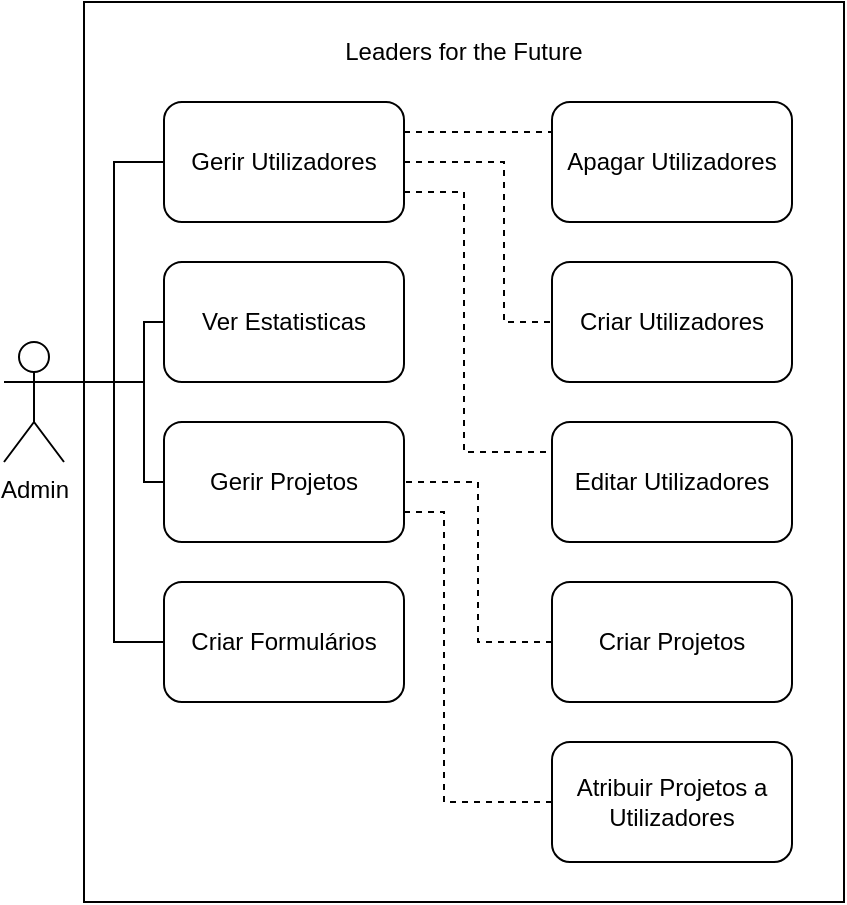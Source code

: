 <mxfile version="19.0.2" type="device" pages="3"><diagram id="U-ZEHyni_h0DYaKGTUfE" name="Admin"><mxGraphModel dx="1408" dy="859" grid="1" gridSize="10" guides="1" tooltips="1" connect="1" arrows="1" fold="1" page="1" pageScale="1" pageWidth="827" pageHeight="1169" math="0" shadow="0"><root><mxCell id="0"/><mxCell id="1" parent="0"/><mxCell id="bHMmHUylxEaAo6EBBrnD-24" value="" style="rounded=0;whiteSpace=wrap;html=1;" parent="1" vertex="1"><mxGeometry x="60" y="10" width="380" height="450" as="geometry"/></mxCell><mxCell id="bHMmHUylxEaAo6EBBrnD-3" value="Admin" style="shape=umlActor;verticalLabelPosition=bottom;verticalAlign=top;html=1;outlineConnect=0;" parent="1" vertex="1"><mxGeometry x="20" y="180" width="30" height="60" as="geometry"/></mxCell><mxCell id="bHMmHUylxEaAo6EBBrnD-8" style="edgeStyle=orthogonalEdgeStyle;rounded=0;orthogonalLoop=1;jettySize=auto;html=1;exitX=0;exitY=0.5;exitDx=0;exitDy=0;endArrow=none;endFill=0;" parent="1" source="bHMmHUylxEaAo6EBBrnD-4" edge="1"><mxGeometry relative="1" as="geometry"><mxPoint x="50" y="200" as="targetPoint"/><Array as="points"><mxPoint x="75" y="90"/><mxPoint x="75" y="200"/></Array></mxGeometry></mxCell><mxCell id="bHMmHUylxEaAo6EBBrnD-9" style="edgeStyle=orthogonalEdgeStyle;rounded=0;orthogonalLoop=1;jettySize=auto;html=1;exitX=1;exitY=0.25;exitDx=0;exitDy=0;entryX=0;entryY=0.25;entryDx=0;entryDy=0;endArrow=none;endFill=0;dashed=1;" parent="1" source="bHMmHUylxEaAo6EBBrnD-4" target="bHMmHUylxEaAo6EBBrnD-5" edge="1"><mxGeometry relative="1" as="geometry"/></mxCell><mxCell id="bHMmHUylxEaAo6EBBrnD-10" style="edgeStyle=orthogonalEdgeStyle;rounded=0;orthogonalLoop=1;jettySize=auto;html=1;exitX=1;exitY=0.75;exitDx=0;exitDy=0;entryX=0;entryY=0.25;entryDx=0;entryDy=0;endArrow=none;endFill=0;dashed=1;" parent="1" source="bHMmHUylxEaAo6EBBrnD-4" target="bHMmHUylxEaAo6EBBrnD-13" edge="1"><mxGeometry relative="1" as="geometry"><Array as="points"><mxPoint x="250" y="105"/><mxPoint x="250" y="235"/></Array></mxGeometry></mxCell><mxCell id="bHMmHUylxEaAo6EBBrnD-14" style="edgeStyle=orthogonalEdgeStyle;rounded=0;orthogonalLoop=1;jettySize=auto;html=1;exitX=1;exitY=0.5;exitDx=0;exitDy=0;entryX=0;entryY=0.5;entryDx=0;entryDy=0;endArrow=none;endFill=0;dashed=1;" parent="1" source="bHMmHUylxEaAo6EBBrnD-4" target="bHMmHUylxEaAo6EBBrnD-6" edge="1"><mxGeometry relative="1" as="geometry"><Array as="points"><mxPoint x="270" y="90"/><mxPoint x="270" y="170"/></Array></mxGeometry></mxCell><mxCell id="bHMmHUylxEaAo6EBBrnD-4" value="Gerir Utilizadores" style="rounded=1;whiteSpace=wrap;html=1;" parent="1" vertex="1"><mxGeometry x="100" y="60" width="120" height="60" as="geometry"/></mxCell><mxCell id="bHMmHUylxEaAo6EBBrnD-5" value="Apagar Utilizadores" style="rounded=1;whiteSpace=wrap;html=1;" parent="1" vertex="1"><mxGeometry x="294" y="60" width="120" height="60" as="geometry"/></mxCell><mxCell id="bHMmHUylxEaAo6EBBrnD-6" value="Criar Utilizadores" style="rounded=1;whiteSpace=wrap;html=1;" parent="1" vertex="1"><mxGeometry x="294" y="140" width="120" height="60" as="geometry"/></mxCell><mxCell id="bHMmHUylxEaAo6EBBrnD-12" style="edgeStyle=orthogonalEdgeStyle;rounded=0;orthogonalLoop=1;jettySize=auto;html=1;exitX=0;exitY=0.5;exitDx=0;exitDy=0;endArrow=none;endFill=0;" parent="1" source="bHMmHUylxEaAo6EBBrnD-11" edge="1"><mxGeometry relative="1" as="geometry"><mxPoint x="50" y="200" as="targetPoint"/><Array as="points"><mxPoint x="90" y="170"/><mxPoint x="90" y="200"/></Array></mxGeometry></mxCell><mxCell id="bHMmHUylxEaAo6EBBrnD-11" value="Ver Estatisticas" style="rounded=1;whiteSpace=wrap;html=1;" parent="1" vertex="1"><mxGeometry x="100" y="140" width="120" height="60" as="geometry"/></mxCell><mxCell id="bHMmHUylxEaAo6EBBrnD-13" value="Editar Utilizadores" style="rounded=1;whiteSpace=wrap;html=1;" parent="1" vertex="1"><mxGeometry x="294" y="220" width="120" height="60" as="geometry"/></mxCell><mxCell id="bHMmHUylxEaAo6EBBrnD-22" style="edgeStyle=orthogonalEdgeStyle;rounded=0;orthogonalLoop=1;jettySize=auto;html=1;exitX=0;exitY=0.5;exitDx=0;exitDy=0;endArrow=none;endFill=0;" parent="1" source="bHMmHUylxEaAo6EBBrnD-15" edge="1"><mxGeometry relative="1" as="geometry"><mxPoint x="50" y="200" as="targetPoint"/><Array as="points"><mxPoint x="90" y="250"/><mxPoint x="90" y="200"/></Array></mxGeometry></mxCell><mxCell id="bHMmHUylxEaAo6EBBrnD-15" value="Gerir Projetos" style="rounded=1;whiteSpace=wrap;html=1;" parent="1" vertex="1"><mxGeometry x="100" y="220" width="120" height="60" as="geometry"/></mxCell><mxCell id="bHMmHUylxEaAo6EBBrnD-18" style="edgeStyle=orthogonalEdgeStyle;rounded=0;orthogonalLoop=1;jettySize=auto;html=1;exitX=0;exitY=0.5;exitDx=0;exitDy=0;entryX=1;entryY=0.5;entryDx=0;entryDy=0;dashed=1;endArrow=none;endFill=0;" parent="1" source="bHMmHUylxEaAo6EBBrnD-16" target="bHMmHUylxEaAo6EBBrnD-15" edge="1"><mxGeometry relative="1" as="geometry"/></mxCell><mxCell id="bHMmHUylxEaAo6EBBrnD-16" value="Criar Projetos" style="rounded=1;whiteSpace=wrap;html=1;" parent="1" vertex="1"><mxGeometry x="294" y="300" width="120" height="60" as="geometry"/></mxCell><mxCell id="bHMmHUylxEaAo6EBBrnD-19" style="edgeStyle=orthogonalEdgeStyle;rounded=0;orthogonalLoop=1;jettySize=auto;html=1;exitX=0;exitY=0.5;exitDx=0;exitDy=0;entryX=1;entryY=0.75;entryDx=0;entryDy=0;dashed=1;endArrow=none;endFill=0;" parent="1" source="bHMmHUylxEaAo6EBBrnD-17" target="bHMmHUylxEaAo6EBBrnD-15" edge="1"><mxGeometry relative="1" as="geometry"><Array as="points"><mxPoint x="240" y="410"/><mxPoint x="240" y="265"/></Array></mxGeometry></mxCell><mxCell id="bHMmHUylxEaAo6EBBrnD-17" value="Atribuir Projetos a Utilizadores" style="rounded=1;whiteSpace=wrap;html=1;" parent="1" vertex="1"><mxGeometry x="294" y="380" width="120" height="60" as="geometry"/></mxCell><mxCell id="bHMmHUylxEaAo6EBBrnD-21" style="edgeStyle=orthogonalEdgeStyle;rounded=0;orthogonalLoop=1;jettySize=auto;html=1;exitX=0;exitY=0.5;exitDx=0;exitDy=0;entryX=1;entryY=0.333;entryDx=0;entryDy=0;entryPerimeter=0;endArrow=none;endFill=0;" parent="1" source="bHMmHUylxEaAo6EBBrnD-20" target="bHMmHUylxEaAo6EBBrnD-3" edge="1"><mxGeometry relative="1" as="geometry"/></mxCell><mxCell id="bHMmHUylxEaAo6EBBrnD-20" value="Criar Formulários" style="rounded=1;whiteSpace=wrap;html=1;" parent="1" vertex="1"><mxGeometry x="100" y="300" width="120" height="60" as="geometry"/></mxCell><mxCell id="bHMmHUylxEaAo6EBBrnD-25" value="Leaders for the Future" style="text;html=1;strokeColor=none;fillColor=none;align=center;verticalAlign=middle;whiteSpace=wrap;rounded=0;" parent="1" vertex="1"><mxGeometry x="185" y="20" width="130" height="30" as="geometry"/></mxCell></root></mxGraphModel></diagram><diagram id="g-b-xw0OhXDc3n_ERXkG" name="Professor"><mxGraphModel dx="1408" dy="859" grid="1" gridSize="10" guides="1" tooltips="1" connect="1" arrows="1" fold="1" page="1" pageScale="1" pageWidth="827" pageHeight="1169" math="0" shadow="0"><root><mxCell id="0"/><mxCell id="1" parent="0"/><mxCell id="wigfA9OulX7Yvy2ql27Z-1" value="" style="rounded=0;whiteSpace=wrap;html=1;" parent="1" vertex="1"><mxGeometry x="249" y="50" width="361" height="470" as="geometry"/></mxCell><mxCell id="wigfA9OulX7Yvy2ql27Z-2" value="Professor" style="shape=umlActor;verticalLabelPosition=bottom;verticalAlign=top;html=1;outlineConnect=0;" parent="1" vertex="1"><mxGeometry x="190" y="255" width="30" height="60" as="geometry"/></mxCell><mxCell id="wigfA9OulX7Yvy2ql27Z-10" style="edgeStyle=orthogonalEdgeStyle;rounded=0;orthogonalLoop=1;jettySize=auto;html=1;exitX=0;exitY=0.5;exitDx=0;exitDy=0;endArrow=none;endFill=0;entryX=1;entryY=0.333;entryDx=0;entryDy=0;entryPerimeter=0;" parent="1" source="wigfA9OulX7Yvy2ql27Z-11" target="wigfA9OulX7Yvy2ql27Z-2" edge="1"><mxGeometry relative="1" as="geometry"><mxPoint x="238" y="180" as="targetPoint"/><Array as="points"><mxPoint x="260" y="150"/><mxPoint x="260" y="275"/></Array></mxGeometry></mxCell><mxCell id="wigfA9OulX7Yvy2ql27Z-11" value="Ver Estatisticas" style="rounded=1;whiteSpace=wrap;html=1;" parent="1" vertex="1"><mxGeometry x="288" y="120" width="120" height="60" as="geometry"/></mxCell><mxCell id="wigfA9OulX7Yvy2ql27Z-13" style="edgeStyle=orthogonalEdgeStyle;rounded=0;orthogonalLoop=1;jettySize=auto;html=1;exitX=0;exitY=0.5;exitDx=0;exitDy=0;endArrow=none;endFill=0;entryX=1;entryY=0.333;entryDx=0;entryDy=0;entryPerimeter=0;" parent="1" source="wigfA9OulX7Yvy2ql27Z-14" target="wigfA9OulX7Yvy2ql27Z-2" edge="1"><mxGeometry relative="1" as="geometry"><mxPoint x="238" y="180" as="targetPoint"/><Array as="points"><mxPoint x="270" y="230"/><mxPoint x="270" y="275"/></Array></mxGeometry></mxCell><mxCell id="wigfA9OulX7Yvy2ql27Z-14" value="Gerir Projetos" style="rounded=1;whiteSpace=wrap;html=1;" parent="1" vertex="1"><mxGeometry x="288" y="200" width="120" height="60" as="geometry"/></mxCell><mxCell id="wigfA9OulX7Yvy2ql27Z-15" style="edgeStyle=orthogonalEdgeStyle;rounded=0;orthogonalLoop=1;jettySize=auto;html=1;exitX=0;exitY=0.5;exitDx=0;exitDy=0;entryX=1;entryY=0.25;entryDx=0;entryDy=0;dashed=1;endArrow=none;endFill=0;" parent="1" source="wigfA9OulX7Yvy2ql27Z-16" target="wigfA9OulX7Yvy2ql27Z-14" edge="1"><mxGeometry relative="1" as="geometry"><Array as="points"><mxPoint x="440" y="150"/><mxPoint x="440" y="215"/></Array></mxGeometry></mxCell><mxCell id="wigfA9OulX7Yvy2ql27Z-16" value="Criar Projetos" style="rounded=1;whiteSpace=wrap;html=1;" parent="1" vertex="1"><mxGeometry x="469" y="120" width="120" height="60" as="geometry"/></mxCell><mxCell id="wigfA9OulX7Yvy2ql27Z-17" style="edgeStyle=orthogonalEdgeStyle;rounded=0;orthogonalLoop=1;jettySize=auto;html=1;exitX=0;exitY=0.5;exitDx=0;exitDy=0;entryX=1;entryY=0.75;entryDx=0;entryDy=0;dashed=1;endArrow=none;endFill=0;" parent="1" source="wigfA9OulX7Yvy2ql27Z-18" target="wigfA9OulX7Yvy2ql27Z-14" edge="1"><mxGeometry relative="1" as="geometry"><Array as="points"><mxPoint x="469" y="245"/></Array></mxGeometry></mxCell><mxCell id="wigfA9OulX7Yvy2ql27Z-18" value="Atribuir Projetos a Utilizadores" style="rounded=1;whiteSpace=wrap;html=1;" parent="1" vertex="1"><mxGeometry x="469" y="200" width="120" height="60" as="geometry"/></mxCell><mxCell id="wigfA9OulX7Yvy2ql27Z-19" style="edgeStyle=orthogonalEdgeStyle;rounded=0;orthogonalLoop=1;jettySize=auto;html=1;exitX=0;exitY=0.5;exitDx=0;exitDy=0;entryX=1;entryY=0.333;entryDx=0;entryDy=0;entryPerimeter=0;endArrow=none;endFill=0;" parent="1" source="wigfA9OulX7Yvy2ql27Z-20" target="wigfA9OulX7Yvy2ql27Z-2" edge="1"><mxGeometry relative="1" as="geometry"><Array as="points"><mxPoint x="270" y="310"/><mxPoint x="270" y="275"/></Array></mxGeometry></mxCell><mxCell id="oqA0C_7Fm1nF9CFuSNnY-6" style="edgeStyle=orthogonalEdgeStyle;rounded=0;orthogonalLoop=1;jettySize=auto;html=1;exitX=1;exitY=0.5;exitDx=0;exitDy=0;entryX=0;entryY=0.5;entryDx=0;entryDy=0;endArrow=none;endFill=0;dashed=1;" parent="1" source="wigfA9OulX7Yvy2ql27Z-20" target="oqA0C_7Fm1nF9CFuSNnY-2" edge="1"><mxGeometry relative="1" as="geometry"><Array as="points"><mxPoint x="450" y="310"/><mxPoint x="450" y="390"/></Array></mxGeometry></mxCell><mxCell id="oqA0C_7Fm1nF9CFuSNnY-7" style="edgeStyle=orthogonalEdgeStyle;rounded=0;orthogonalLoop=1;jettySize=auto;html=1;exitX=1;exitY=0.75;exitDx=0;exitDy=0;entryX=0;entryY=0.5;entryDx=0;entryDy=0;endArrow=none;endFill=0;dashed=1;" parent="1" source="wigfA9OulX7Yvy2ql27Z-20" target="oqA0C_7Fm1nF9CFuSNnY-3" edge="1"><mxGeometry relative="1" as="geometry"><Array as="points"><mxPoint x="430" y="325"/><mxPoint x="430" y="470"/></Array></mxGeometry></mxCell><mxCell id="oqA0C_7Fm1nF9CFuSNnY-8" style="edgeStyle=orthogonalEdgeStyle;rounded=0;orthogonalLoop=1;jettySize=auto;html=1;exitX=1;exitY=0.25;exitDx=0;exitDy=0;entryX=0;entryY=0.25;entryDx=0;entryDy=0;endArrow=none;endFill=0;dashed=1;" parent="1" source="wigfA9OulX7Yvy2ql27Z-20" target="oqA0C_7Fm1nF9CFuSNnY-1" edge="1"><mxGeometry relative="1" as="geometry"/></mxCell><mxCell id="wigfA9OulX7Yvy2ql27Z-20" value="Gerir Formulários" style="rounded=1;whiteSpace=wrap;html=1;" parent="1" vertex="1"><mxGeometry x="288" y="280" width="120" height="60" as="geometry"/></mxCell><mxCell id="wigfA9OulX7Yvy2ql27Z-21" value="Leaders for the Future" style="text;html=1;strokeColor=none;fillColor=none;align=center;verticalAlign=middle;whiteSpace=wrap;rounded=0;" parent="1" vertex="1"><mxGeometry x="374" y="50" width="130" height="30" as="geometry"/></mxCell><mxCell id="oqA0C_7Fm1nF9CFuSNnY-1" value="Criar Formulários" style="rounded=1;whiteSpace=wrap;html=1;" parent="1" vertex="1"><mxGeometry x="469" y="280" width="120" height="60" as="geometry"/></mxCell><mxCell id="oqA0C_7Fm1nF9CFuSNnY-2" value="Atribuir Formulários a Alunos" style="rounded=1;whiteSpace=wrap;html=1;" parent="1" vertex="1"><mxGeometry x="469" y="360" width="120" height="60" as="geometry"/></mxCell><mxCell id="oqA0C_7Fm1nF9CFuSNnY-3" value="Criar Perguntas" style="rounded=1;whiteSpace=wrap;html=1;" parent="1" vertex="1"><mxGeometry x="470" y="440" width="120" height="60" as="geometry"/></mxCell><mxCell id="oqA0C_7Fm1nF9CFuSNnY-5" style="edgeStyle=orthogonalEdgeStyle;rounded=0;orthogonalLoop=1;jettySize=auto;html=1;exitX=0;exitY=0.5;exitDx=0;exitDy=0;endArrow=none;endFill=0;entryX=1;entryY=0.333;entryDx=0;entryDy=0;entryPerimeter=0;" parent="1" source="oqA0C_7Fm1nF9CFuSNnY-4" target="wigfA9OulX7Yvy2ql27Z-2" edge="1"><mxGeometry relative="1" as="geometry"><mxPoint x="230" y="230" as="targetPoint"/><Array as="points"><mxPoint x="260" y="390"/><mxPoint x="260" y="275"/></Array></mxGeometry></mxCell><mxCell id="oqA0C_7Fm1nF9CFuSNnY-4" value="Avaliar Formulários" style="rounded=1;whiteSpace=wrap;html=1;" parent="1" vertex="1"><mxGeometry x="288" y="360" width="120" height="60" as="geometry"/></mxCell></root></mxGraphModel></diagram><diagram id="fdsCYiR3jwPTii3G1wJR" name="Aluno"><mxGraphModel dx="1408" dy="859" grid="1" gridSize="10" guides="1" tooltips="1" connect="1" arrows="1" fold="1" page="1" pageScale="1" pageWidth="827" pageHeight="1169" math="0" shadow="0"><root><mxCell id="0"/><mxCell id="1" parent="0"/><mxCell id="8l3cnD4qe2IM1u01esth-1" value="" style="rounded=0;whiteSpace=wrap;html=1;" vertex="1" parent="1"><mxGeometry x="240" y="50" width="200" height="350" as="geometry"/></mxCell><mxCell id="-8JamxGKCXg550F0Y1hJ-4" style="edgeStyle=orthogonalEdgeStyle;rounded=0;orthogonalLoop=1;jettySize=auto;html=1;exitX=1;exitY=0.333;exitDx=0;exitDy=0;exitPerimeter=0;entryX=0;entryY=0.5;entryDx=0;entryDy=0;endArrow=none;endFill=0;" edge="1" parent="1" source="8l3cnD4qe2IM1u01esth-2" target="-8JamxGKCXg550F0Y1hJ-2"><mxGeometry relative="1" as="geometry"><Array as="points"><mxPoint x="270" y="240"/><mxPoint x="270" y="280"/></Array></mxGeometry></mxCell><mxCell id="-8JamxGKCXg550F0Y1hJ-5" style="edgeStyle=orthogonalEdgeStyle;rounded=0;orthogonalLoop=1;jettySize=auto;html=1;exitX=1;exitY=0.333;exitDx=0;exitDy=0;exitPerimeter=0;entryX=0;entryY=0.5;entryDx=0;entryDy=0;endArrow=none;endFill=0;" edge="1" parent="1" source="8l3cnD4qe2IM1u01esth-2" target="-8JamxGKCXg550F0Y1hJ-1"><mxGeometry relative="1" as="geometry"><Array as="points"><mxPoint x="270" y="240"/><mxPoint x="270" y="205"/></Array></mxGeometry></mxCell><mxCell id="-8JamxGKCXg550F0Y1hJ-6" style="edgeStyle=orthogonalEdgeStyle;rounded=0;orthogonalLoop=1;jettySize=auto;html=1;exitX=1;exitY=0.333;exitDx=0;exitDy=0;exitPerimeter=0;entryX=0;entryY=0.5;entryDx=0;entryDy=0;endArrow=none;endFill=0;" edge="1" parent="1" source="8l3cnD4qe2IM1u01esth-2" target="8l3cnD4qe2IM1u01esth-4"><mxGeometry relative="1" as="geometry"><Array as="points"><mxPoint x="250" y="240"/><mxPoint x="250" y="130"/></Array></mxGeometry></mxCell><mxCell id="-8JamxGKCXg550F0Y1hJ-7" style="edgeStyle=orthogonalEdgeStyle;rounded=0;orthogonalLoop=1;jettySize=auto;html=1;exitX=1;exitY=0.333;exitDx=0;exitDy=0;exitPerimeter=0;entryX=0;entryY=0.5;entryDx=0;entryDy=0;endArrow=none;endFill=0;" edge="1" parent="1" source="8l3cnD4qe2IM1u01esth-2" target="-8JamxGKCXg550F0Y1hJ-3"><mxGeometry relative="1" as="geometry"><Array as="points"><mxPoint x="250" y="240"/><mxPoint x="250" y="350"/></Array></mxGeometry></mxCell><mxCell id="8l3cnD4qe2IM1u01esth-2" value="Aluno" style="shape=umlActor;verticalLabelPosition=bottom;verticalAlign=top;html=1;outlineConnect=0;" vertex="1" parent="1"><mxGeometry x="200" y="220" width="30" height="60" as="geometry"/></mxCell><mxCell id="8l3cnD4qe2IM1u01esth-4" value="Responder a Formulários" style="rounded=1;whiteSpace=wrap;html=1;" vertex="1" parent="1"><mxGeometry x="294" y="100" width="120" height="60" as="geometry"/></mxCell><mxCell id="8l3cnD4qe2IM1u01esth-16" value="Leaders for the Future" style="text;html=1;strokeColor=none;fillColor=none;align=center;verticalAlign=middle;whiteSpace=wrap;rounded=0;" vertex="1" parent="1"><mxGeometry x="275" y="60" width="130" height="30" as="geometry"/></mxCell><mxCell id="-8JamxGKCXg550F0Y1hJ-1" value="Ver Observações do Docente" style="rounded=1;whiteSpace=wrap;html=1;" vertex="1" parent="1"><mxGeometry x="294" y="175" width="120" height="60" as="geometry"/></mxCell><mxCell id="-8JamxGKCXg550F0Y1hJ-2" value="Ver Formulários e Projetos atribuidos" style="rounded=1;whiteSpace=wrap;html=1;" vertex="1" parent="1"><mxGeometry x="294" y="250" width="120" height="60" as="geometry"/></mxCell><mxCell id="-8JamxGKCXg550F0Y1hJ-3" value="Download do formulário" style="rounded=1;whiteSpace=wrap;html=1;" vertex="1" parent="1"><mxGeometry x="294" y="320" width="120" height="60" as="geometry"/></mxCell></root></mxGraphModel></diagram></mxfile>